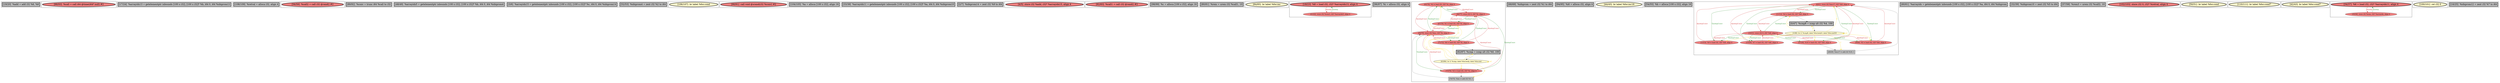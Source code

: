 
digraph G {





subgraph cluster36 {


node204 [penwidth=3.0,fontsize=20,fillcolor=grey,label="[19/20]  %add = add i32 %6, %8",shape=rectangle,style=filled ]



}

subgraph cluster15 {


node165 [penwidth=3.0,fontsize=20,fillcolor=lightcoral,label="[88/93]  %call = call i64 @time(i64* null) #2",shape=ellipse,style=filled ]



}

subgraph cluster35 {


node203 [penwidth=3.0,fontsize=20,fillcolor=grey,label="[17/24]  %arrayidx13 = getelementptr inbounds [100 x i32], [100 x i32]* %b, i64 0, i64 %idxprom12",shape=rectangle,style=filled ]



}

subgraph cluster11 {


node161 [penwidth=3.0,fontsize=20,fillcolor=grey,label="[108/109]  %retval = alloca i32, align 4",shape=rectangle,style=filled ]



}

subgraph cluster19 {


node177 [penwidth=3.0,fontsize=20,fillcolor=lightcoral,label="[56/59]  %call2 = call i32 @rand() #2",shape=ellipse,style=filled ]



}

subgraph cluster9 {


node159 [penwidth=3.0,fontsize=20,fillcolor=grey,label="[89/92]  %conv = trunc i64 %call to i32",shape=rectangle,style=filled ]



}

subgraph cluster8 {


node158 [penwidth=3.0,fontsize=20,fillcolor=grey,label="[48/49]  %arrayidx5 = getelementptr inbounds [100 x i32], [100 x i32]* %b, i64 0, i64 %idxprom4",shape=rectangle,style=filled ]



}

subgraph cluster10 {


node160 [penwidth=3.0,fontsize=20,fillcolor=grey,label="[3/6]  %arrayidx15 = getelementptr inbounds [100 x i32], [100 x i32]* %c, i64 0, i64 %idxprom14",shape=rectangle,style=filled ]



}

subgraph cluster23 {


node182 [penwidth=3.0,fontsize=20,fillcolor=grey,label="[52/53]  %idxprom4 = zext i32 %2 to i64",shape=rectangle,style=filled ]



}

subgraph cluster7 {


node157 [penwidth=3.0,fontsize=20,fillcolor=lemonchiffon,label="[106/107]  br label %for.cond",shape=ellipse,style=filled ]



}

subgraph cluster14 {


node164 [penwidth=3.0,fontsize=20,fillcolor=lightcoral,label="[90/91]  call void @srand(i32 %conv) #2",shape=ellipse,style=filled ]



}

subgraph cluster6 {


node156 [penwidth=3.0,fontsize=20,fillcolor=grey,label="[104/105]  %a = alloca [100 x i32], align 16",shape=rectangle,style=filled ]



}

subgraph cluster30 {


node198 [penwidth=3.0,fontsize=20,fillcolor=grey,label="[33/38]  %arrayidx11 = getelementptr inbounds [100 x i32], [100 x i32]* %a, i64 0, i64 %idxprom10",shape=rectangle,style=filled ]



}

subgraph cluster31 {


node199 [penwidth=3.0,fontsize=20,fillcolor=grey,label="[2/7]  %idxprom14 = zext i32 %9 to i64",shape=rectangle,style=filled ]



}

subgraph cluster0 {


node149 [penwidth=3.0,fontsize=20,fillcolor=lightcoral,label="[4/5]  store i32 %add, i32* %arrayidx15, align 4",shape=ellipse,style=filled ]



}

subgraph cluster13 {


node163 [penwidth=3.0,fontsize=20,fillcolor=lightcoral,label="[82/83]  %call1 = call i32 @rand() #2",shape=ellipse,style=filled ]



}

subgraph cluster5 {


node155 [penwidth=3.0,fontsize=20,fillcolor=grey,label="[98/99]  %c = alloca [100 x i32], align 16",shape=rectangle,style=filled ]



}

subgraph cluster1 {


node150 [penwidth=3.0,fontsize=20,fillcolor=grey,label="[80/81]  %rem = urem i32 %call1, 10",shape=rectangle,style=filled ]



}

subgraph cluster32 {


node200 [penwidth=3.0,fontsize=20,fillcolor=lemonchiffon,label="[84/85]  br label %for.inc",shape=ellipse,style=filled ]



}

subgraph cluster3 {


node153 [penwidth=3.0,fontsize=20,fillcolor=lightcoral,label="[18/23]  %8 = load i32, i32* %arrayidx13, align 4",shape=ellipse,style=filled ]
node152 [fillcolor=lightcoral,label="[21/22]  store i32 %rem3, i32* %arrayidx5, align 4",shape=ellipse,style=filled ]

node152->node153 [style=solid,color=forestgreen,label="T|indep",penwidth=1.0,fontcolor=forestgreen ]
node153->node152 [style=solid,color=firebrick3,label="A|indep",penwidth=1.0,fontcolor=firebrick3 ]


}

subgraph cluster4 {


node154 [penwidth=3.0,fontsize=20,fillcolor=grey,label="[96/97]  %i = alloca i32, align 4",shape=rectangle,style=filled ]



}

subgraph cluster17 {


node175 [fillcolor=lightcoral,label="[65/78]  %2 = load i32, i32* %i, align 4",shape=ellipse,style=filled ]
node174 [penwidth=3.0,fontsize=20,fillcolor=grey,label="[62/87]  %cmp = icmp ult i32 %0, 100",shape=rectangle,style=filled ]
node173 [fillcolor=lightcoral,label="[66/77]  store i32 0, i32* %i, align 4",shape=ellipse,style=filled ]
node168 [fillcolor=grey,label="[74/75]  %inc = add i32 %3, 1",shape=rectangle,style=filled ]
node167 [fillcolor=lightcoral,label="[73/76]  %3 = load i32, i32* %i, align 4",shape=ellipse,style=filled ]
node169 [fillcolor=lemonchiffon,label="[63/86]  br i1 %cmp, label %for.body, label %for.end",shape=ellipse,style=filled ]
node170 [fillcolor=lightcoral,label="[71/72]  %0 = load i32, i32* %i, align 4",shape=ellipse,style=filled ]
node172 [fillcolor=lightcoral,label="[67/70]  %1 = load i32, i32* %i, align 4",shape=ellipse,style=filled ]
node171 [fillcolor=lightcoral,label="[64/79]  store i32 %inc, i32* %i, align 4",shape=ellipse,style=filled ]

node169->node171 [style=solid,color=gold,label="C",penwidth=1.0,fontcolor=gold ]
node173->node170 [style=solid,color=forestgreen,label="T|indep|Const",penwidth=1.0,fontcolor=forestgreen ]
node169->node172 [style=solid,color=gold,label="C",penwidth=1.0,fontcolor=gold ]
node171->node170 [style=solid,color=forestgreen,label="T|indep|Const",penwidth=1.0,fontcolor=forestgreen ]
node169->node175 [style=solid,color=gold,label="C",penwidth=1.0,fontcolor=gold ]
node169->node169 [style=solid,color=gold,label="C",penwidth=1.0,fontcolor=gold ]
node169->node170 [style=solid,color=gold,label="C",penwidth=1.0,fontcolor=gold ]
node167->node168 [style=solid,color=black,label="",penwidth=0.5,fontcolor=black ]
node171->node172 [style=solid,color=forestgreen,label="T|indep|Const",penwidth=1.0,fontcolor=forestgreen ]
node167->node171 [style=solid,color=firebrick3,label="A|indep|Const",penwidth=1.0,fontcolor=firebrick3 ]
node173->node172 [style=solid,color=forestgreen,label="T|indep|Const",penwidth=1.0,fontcolor=forestgreen ]
node167->node173 [style=solid,color=firebrick3,label="A|indep|Const",penwidth=1.0,fontcolor=firebrick3 ]
node172->node171 [style=solid,color=firebrick3,label="A|indep|Const",penwidth=1.0,fontcolor=firebrick3 ]
node171->node175 [style=solid,color=forestgreen,label="T|indep|Const",penwidth=1.0,fontcolor=forestgreen ]
node169->node174 [style=solid,color=gold,label="C",penwidth=1.0,fontcolor=gold ]
node175->node171 [style=solid,color=firebrick3,label="A|indep|Const",penwidth=1.0,fontcolor=firebrick3 ]
node172->node173 [style=solid,color=firebrick3,label="A|indep|Const",penwidth=1.0,fontcolor=firebrick3 ]
node170->node171 [style=solid,color=firebrick3,label="A|indep|Const",penwidth=1.0,fontcolor=firebrick3 ]
node175->node173 [style=solid,color=firebrick3,label="A|indep|Const",penwidth=1.0,fontcolor=firebrick3 ]
node173->node175 [style=solid,color=forestgreen,label="T|indep|Const",penwidth=1.0,fontcolor=forestgreen ]
node170->node173 [style=solid,color=firebrick3,label="A|indep|Const",penwidth=1.0,fontcolor=firebrick3 ]
node173->node167 [style=solid,color=forestgreen,label="T|indep|Const",penwidth=1.0,fontcolor=forestgreen ]
node169->node168 [style=solid,color=gold,label="C",penwidth=1.0,fontcolor=gold ]
node174->node169 [style=solid,color=black,label="",penwidth=0.5,fontcolor=black ]
node171->node167 [style=solid,color=forestgreen,label="T|indep|Const",penwidth=1.0,fontcolor=forestgreen ]
node168->node171 [style=solid,color=black,label="",penwidth=0.5,fontcolor=black ]
node170->node174 [style=solid,color=black,label="",penwidth=0.5,fontcolor=black ]
node169->node167 [style=solid,color=gold,label="C",penwidth=1.0,fontcolor=gold ]


}

subgraph cluster16 {


node166 [penwidth=3.0,fontsize=20,fillcolor=grey,label="[68/69]  %idxprom = zext i32 %1 to i64",shape=rectangle,style=filled ]



}

subgraph cluster2 {


node151 [penwidth=3.0,fontsize=20,fillcolor=grey,label="[94/95]  %i6 = alloca i32, align 4",shape=rectangle,style=filled ]



}

subgraph cluster34 {


node202 [penwidth=3.0,fontsize=20,fillcolor=lemonchiffon,label="[44/45]  br label %for.inc16",shape=ellipse,style=filled ]



}

subgraph cluster22 {


node181 [penwidth=3.0,fontsize=20,fillcolor=grey,label="[54/55]  %b = alloca [100 x i32], align 16",shape=rectangle,style=filled ]



}

subgraph cluster25 {


node193 [fillcolor=lightcoral,label="[8/41]  store i32 %inc17, i32* %i6, align 4",shape=ellipse,style=filled ]
node192 [fillcolor=lightcoral,label="[11/12]  %4 = load i32, i32* %i6, align 4",shape=ellipse,style=filled ]
node191 [fillcolor=lemonchiffon,label="[1/46]  br i1 %cmp8, label %for.body9, label %for.end18",shape=ellipse,style=filled ]
node185 [fillcolor=lightcoral,label="[13/14]  %9 = load i32, i32* %i6, align 4",shape=ellipse,style=filled ]
node184 [fillcolor=grey,label="[28/29]  %inc17 = add i32 %10, 1",shape=rectangle,style=filled ]
node190 [fillcolor=lightcoral,label="[15/26]  %7 = load i32, i32* %i6, align 4",shape=ellipse,style=filled ]
node186 [fillcolor=lightcoral,label="[9/40]  %5 = load i32, i32* %i6, align 4",shape=ellipse,style=filled ]
node187 [penwidth=3.0,fontsize=20,fillcolor=grey,label="[0/47]  %cmp8 = icmp ult i32 %4, 100",shape=rectangle,style=filled ]
node189 [fillcolor=lightcoral,label="[10/31]  store i32 0, i32* %i6, align 4",shape=ellipse,style=filled ]
node188 [fillcolor=lightcoral,label="[27/30]  %10 = load i32, i32* %i6, align 4",shape=ellipse,style=filled ]

node189->node190 [style=solid,color=forestgreen,label="T|indep|Const",penwidth=1.0,fontcolor=forestgreen ]
node184->node193 [style=solid,color=black,label="",penwidth=0.5,fontcolor=black ]
node189->node192 [style=solid,color=forestgreen,label="T|indep|Const",penwidth=1.0,fontcolor=forestgreen ]
node192->node189 [style=solid,color=firebrick3,label="A|indep|Const",penwidth=1.0,fontcolor=firebrick3 ]
node190->node189 [style=solid,color=firebrick3,label="A|indep|Const",penwidth=1.0,fontcolor=firebrick3 ]
node191->node186 [style=solid,color=gold,label="C",penwidth=1.0,fontcolor=gold ]
node191->node193 [style=solid,color=gold,label="C",penwidth=1.0,fontcolor=gold ]
node186->node189 [style=solid,color=firebrick3,label="A|indep|Const",penwidth=1.0,fontcolor=firebrick3 ]
node191->node191 [style=solid,color=gold,label="C",penwidth=1.0,fontcolor=gold ]
node188->node189 [style=solid,color=firebrick3,label="A|indep|Const",penwidth=1.0,fontcolor=firebrick3 ]
node191->node185 [style=solid,color=gold,label="C",penwidth=1.0,fontcolor=gold ]
node191->node187 [style=solid,color=gold,label="C",penwidth=1.0,fontcolor=gold ]
node193->node188 [style=solid,color=forestgreen,label="T|indep|Const",penwidth=1.0,fontcolor=forestgreen ]
node191->node188 [style=solid,color=gold,label="C",penwidth=1.0,fontcolor=gold ]
node191->node192 [style=solid,color=gold,label="C",penwidth=1.0,fontcolor=gold ]
node189->node188 [style=solid,color=forestgreen,label="T|indep|Const",penwidth=1.0,fontcolor=forestgreen ]
node185->node193 [style=solid,color=firebrick3,label="A|indep|Const",penwidth=1.0,fontcolor=firebrick3 ]
node191->node184 [style=solid,color=gold,label="C",penwidth=1.0,fontcolor=gold ]
node188->node193 [style=solid,color=firebrick3,label="A|indep|Const",penwidth=1.0,fontcolor=firebrick3 ]
node189->node186 [style=solid,color=forestgreen,label="T|indep|Const",penwidth=1.0,fontcolor=forestgreen ]
node192->node187 [style=solid,color=black,label="",penwidth=0.5,fontcolor=black ]
node186->node193 [style=solid,color=firebrick3,label="A|indep|Const",penwidth=1.0,fontcolor=firebrick3 ]
node193->node192 [style=solid,color=forestgreen,label="T|indep|Const",penwidth=1.0,fontcolor=forestgreen ]
node192->node193 [style=solid,color=firebrick3,label="A|indep|Const",penwidth=1.0,fontcolor=firebrick3 ]
node189->node185 [style=solid,color=forestgreen,label="T|indep|Const",penwidth=1.0,fontcolor=forestgreen ]
node193->node185 [style=solid,color=forestgreen,label="T|indep|Const",penwidth=1.0,fontcolor=forestgreen ]
node191->node190 [style=solid,color=gold,label="C",penwidth=1.0,fontcolor=gold ]
node193->node190 [style=solid,color=forestgreen,label="T|indep|Const",penwidth=1.0,fontcolor=forestgreen ]
node187->node191 [style=solid,color=black,label="",penwidth=0.5,fontcolor=black ]
node185->node189 [style=solid,color=firebrick3,label="A|indep|Const",penwidth=1.0,fontcolor=firebrick3 ]
node188->node184 [style=solid,color=black,label="",penwidth=0.5,fontcolor=black ]
node190->node193 [style=solid,color=firebrick3,label="A|indep|Const",penwidth=1.0,fontcolor=firebrick3 ]
node193->node186 [style=solid,color=forestgreen,label="T|indep|Const",penwidth=1.0,fontcolor=forestgreen ]


}

subgraph cluster18 {


node176 [penwidth=3.0,fontsize=20,fillcolor=grey,label="[60/61]  %arrayidx = getelementptr inbounds [100 x i32], [100 x i32]* %a, i64 0, i64 %idxprom",shape=rectangle,style=filled ]



}

subgraph cluster29 {


node197 [penwidth=3.0,fontsize=20,fillcolor=grey,label="[32/39]  %idxprom10 = zext i32 %5 to i64",shape=rectangle,style=filled ]



}

subgraph cluster20 {


node178 [penwidth=3.0,fontsize=20,fillcolor=grey,label="[57/58]  %rem3 = urem i32 %call2, 10",shape=rectangle,style=filled ]



}

subgraph cluster26 {


node194 [penwidth=3.0,fontsize=20,fillcolor=lightcoral,label="[102/103]  store i32 0, i32* %retval, align 4",shape=ellipse,style=filled ]



}

subgraph cluster24 {


node183 [penwidth=3.0,fontsize=20,fillcolor=lemonchiffon,label="[50/51]  br label %for.cond",shape=ellipse,style=filled ]



}

subgraph cluster28 {


node196 [penwidth=3.0,fontsize=20,fillcolor=lemonchiffon,label="[110/111]  br label %for.cond7",shape=ellipse,style=filled ]



}

subgraph cluster27 {


node195 [penwidth=3.0,fontsize=20,fillcolor=lemonchiffon,label="[42/43]  br label %for.cond7",shape=ellipse,style=filled ]



}

subgraph cluster21 {


node180 [penwidth=3.0,fontsize=20,fillcolor=lightcoral,label="[34/37]  %6 = load i32, i32* %arrayidx11, align 4",shape=ellipse,style=filled ]
node179 [fillcolor=lightcoral,label="[35/36]  store i32 %rem, i32* %arrayidx, align 4",shape=ellipse,style=filled ]

node179->node180 [style=solid,color=forestgreen,label="T|indep",penwidth=1.0,fontcolor=forestgreen ]
node180->node179 [style=solid,color=firebrick3,label="A|indep",penwidth=1.0,fontcolor=firebrick3 ]


}

subgraph cluster12 {


node162 [penwidth=3.0,fontsize=20,fillcolor=lemonchiffon,label="[100/101]  ret i32 0",shape=ellipse,style=filled ]



}

subgraph cluster33 {


node201 [penwidth=3.0,fontsize=20,fillcolor=grey,label="[16/25]  %idxprom12 = zext i32 %7 to i64",shape=rectangle,style=filled ]



}

}
